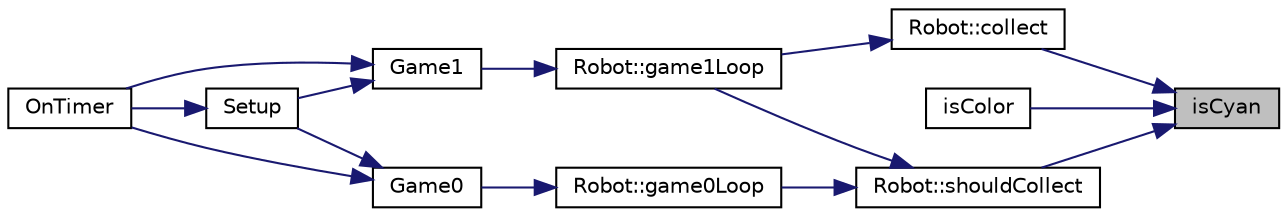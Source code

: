 digraph "isCyan"
{
 // LATEX_PDF_SIZE
  edge [fontname="Helvetica",fontsize="10",labelfontname="Helvetica",labelfontsize="10"];
  node [fontname="Helvetica",fontsize="10",shape=record];
  rankdir="RL";
  Node1 [label="isCyan",height=0.2,width=0.4,color="black", fillcolor="grey75", style="filled", fontcolor="black",tooltip=" "];
  Node1 -> Node2 [dir="back",color="midnightblue",fontsize="10",style="solid",fontname="Helvetica"];
  Node2 [label="Robot::collect",height=0.2,width=0.4,color="black", fillcolor="white", style="filled",URL="$class_robot.html#abee8d3e53a745c33bb33e91d7a8748a4",tooltip="collects a point"];
  Node2 -> Node3 [dir="back",color="midnightblue",fontsize="10",style="solid",fontname="Helvetica"];
  Node3 [label="Robot::game1Loop",height=0.2,width=0.4,color="black", fillcolor="white", style="filled",URL="$class_robot.html#ac9cf2352bb94bb2c623610c61027d2db",tooltip="game loop for second map"];
  Node3 -> Node4 [dir="back",color="midnightblue",fontsize="10",style="solid",fontname="Helvetica"];
  Node4 [label="Game1",height=0.2,width=0.4,color="black", fillcolor="white", style="filled",URL="$_co_space_functions_8hpp.html#a452d724e739bd277b7419320c36fc6aa",tooltip=" "];
  Node4 -> Node5 [dir="back",color="midnightblue",fontsize="10",style="solid",fontname="Helvetica"];
  Node5 [label="OnTimer",height=0.2,width=0.4,color="black", fillcolor="white", style="filled",URL="$_co_space_functions_8cpp.html#ac6a4a9bd3e8000dffa847ce28b5e8c92",tooltip=" "];
  Node4 -> Node6 [dir="back",color="midnightblue",fontsize="10",style="solid",fontname="Helvetica"];
  Node6 [label="Setup",height=0.2,width=0.4,color="black", fillcolor="white", style="filled",URL="$_co_space_functions_8hpp.html#a769404f2985a027a0d626fedfd4de1e9",tooltip=" "];
  Node6 -> Node5 [dir="back",color="midnightblue",fontsize="10",style="solid",fontname="Helvetica"];
  Node1 -> Node7 [dir="back",color="midnightblue",fontsize="10",style="solid",fontname="Helvetica"];
  Node7 [label="isColor",height=0.2,width=0.4,color="black", fillcolor="white", style="filled",URL="$_color_recognition_8cpp.html#a3ef683233017dc6db53be1506bfc871b",tooltip=" "];
  Node1 -> Node8 [dir="back",color="midnightblue",fontsize="10",style="solid",fontname="Helvetica"];
  Node8 [label="Robot::shouldCollect",height=0.2,width=0.4,color="black", fillcolor="white", style="filled",URL="$class_robot.html#adb8f5af6a3be057b17b9d73ebf6eabbb",tooltip="decides whether collecting a point is a good idea or not"];
  Node8 -> Node9 [dir="back",color="midnightblue",fontsize="10",style="solid",fontname="Helvetica"];
  Node9 [label="Robot::game0Loop",height=0.2,width=0.4,color="black", fillcolor="white", style="filled",URL="$class_robot.html#a79fef2efeb1fc25fad40e2b0fa603652",tooltip="game loop for first map"];
  Node9 -> Node10 [dir="back",color="midnightblue",fontsize="10",style="solid",fontname="Helvetica"];
  Node10 [label="Game0",height=0.2,width=0.4,color="black", fillcolor="white", style="filled",URL="$_co_space_functions_8hpp.html#afdc6c3ee2b294f6379cf7141aa6f839d",tooltip=" "];
  Node10 -> Node5 [dir="back",color="midnightblue",fontsize="10",style="solid",fontname="Helvetica"];
  Node10 -> Node6 [dir="back",color="midnightblue",fontsize="10",style="solid",fontname="Helvetica"];
  Node8 -> Node3 [dir="back",color="midnightblue",fontsize="10",style="solid",fontname="Helvetica"];
}
